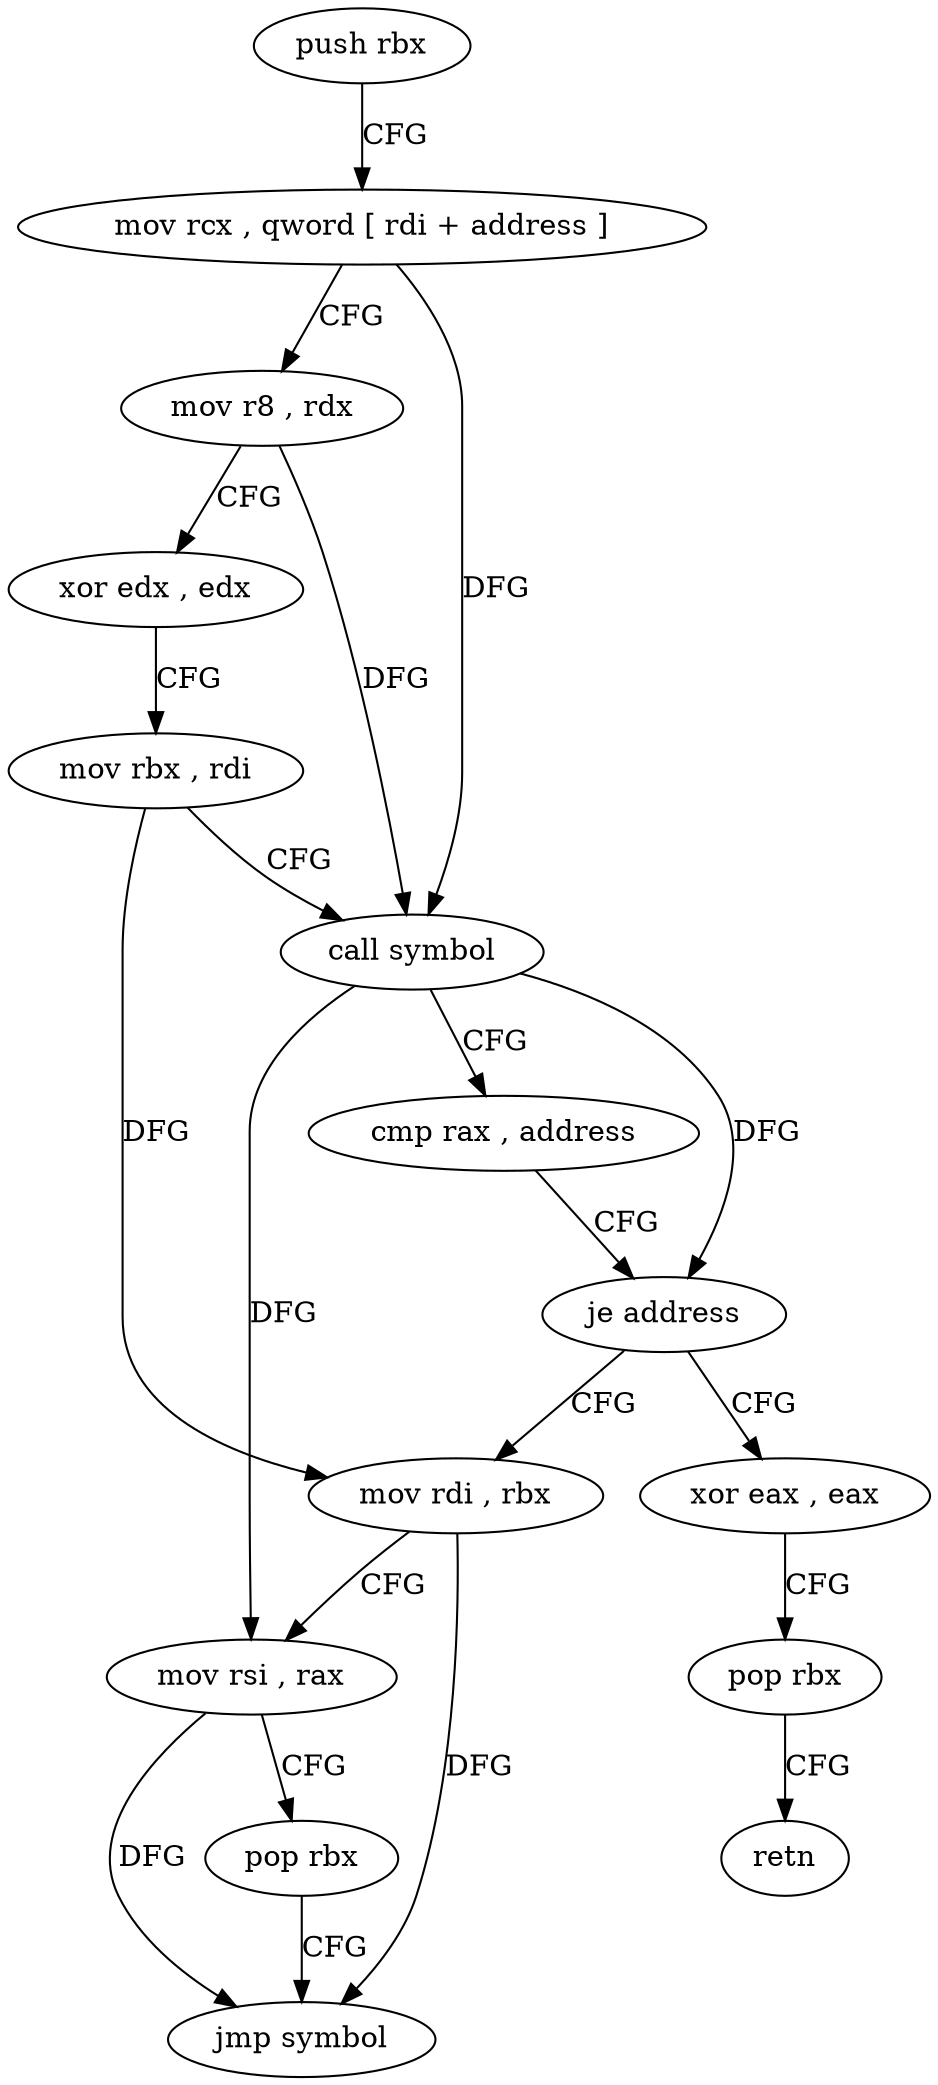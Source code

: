 digraph "func" {
"157488" [label = "push rbx" ]
"157489" [label = "mov rcx , qword [ rdi + address ]" ]
"157493" [label = "mov r8 , rdx" ]
"157496" [label = "xor edx , edx" ]
"157498" [label = "mov rbx , rdi" ]
"157501" [label = "call symbol" ]
"157506" [label = "cmp rax , address" ]
"157510" [label = "je address" ]
"157528" [label = "xor eax , eax" ]
"157512" [label = "mov rdi , rbx" ]
"157530" [label = "pop rbx" ]
"157531" [label = "retn" ]
"157515" [label = "mov rsi , rax" ]
"157518" [label = "pop rbx" ]
"157519" [label = "jmp symbol" ]
"157488" -> "157489" [ label = "CFG" ]
"157489" -> "157493" [ label = "CFG" ]
"157489" -> "157501" [ label = "DFG" ]
"157493" -> "157496" [ label = "CFG" ]
"157493" -> "157501" [ label = "DFG" ]
"157496" -> "157498" [ label = "CFG" ]
"157498" -> "157501" [ label = "CFG" ]
"157498" -> "157512" [ label = "DFG" ]
"157501" -> "157506" [ label = "CFG" ]
"157501" -> "157510" [ label = "DFG" ]
"157501" -> "157515" [ label = "DFG" ]
"157506" -> "157510" [ label = "CFG" ]
"157510" -> "157528" [ label = "CFG" ]
"157510" -> "157512" [ label = "CFG" ]
"157528" -> "157530" [ label = "CFG" ]
"157512" -> "157515" [ label = "CFG" ]
"157512" -> "157519" [ label = "DFG" ]
"157530" -> "157531" [ label = "CFG" ]
"157515" -> "157518" [ label = "CFG" ]
"157515" -> "157519" [ label = "DFG" ]
"157518" -> "157519" [ label = "CFG" ]
}
